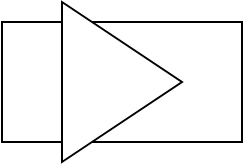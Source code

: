 <mxfile version="13.1.3" type="github">
  <diagram id="aXVysATeINi8GHjt6BVN" name="Page-1">
    <mxGraphModel dx="1038" dy="556" grid="1" gridSize="10" guides="1" tooltips="1" connect="1" arrows="1" fold="1" page="1" pageScale="1" pageWidth="850" pageHeight="1100" math="0" shadow="0">
      <root>
        <mxCell id="0" />
        <mxCell id="1" parent="0" />
        <mxCell id="DUovFLn9ikNt5AIKYbN2-1" value="" style="rounded=0;whiteSpace=wrap;html=1;" vertex="1" parent="1">
          <mxGeometry x="290" y="50" width="120" height="60" as="geometry" />
        </mxCell>
        <mxCell id="DUovFLn9ikNt5AIKYbN2-2" value="" style="triangle;whiteSpace=wrap;html=1;" vertex="1" parent="1">
          <mxGeometry x="320" y="40" width="60" height="80" as="geometry" />
        </mxCell>
      </root>
    </mxGraphModel>
  </diagram>
</mxfile>
